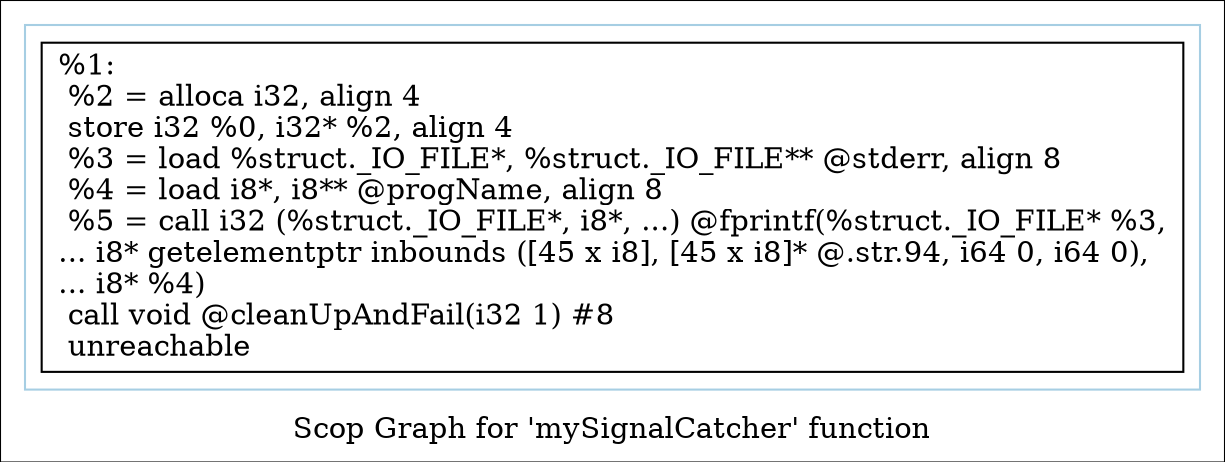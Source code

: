 digraph "Scop Graph for 'mySignalCatcher' function" {
	label="Scop Graph for 'mySignalCatcher' function";

	Node0x27db4a0 [shape=record,label="{%1:\l  %2 = alloca i32, align 4\l  store i32 %0, i32* %2, align 4\l  %3 = load %struct._IO_FILE*, %struct._IO_FILE** @stderr, align 8\l  %4 = load i8*, i8** @progName, align 8\l  %5 = call i32 (%struct._IO_FILE*, i8*, ...) @fprintf(%struct._IO_FILE* %3,\l... i8* getelementptr inbounds ([45 x i8], [45 x i8]* @.str.94, i64 0, i64 0),\l... i8* %4)\l  call void @cleanUpAndFail(i32 1) #8\l  unreachable\l}"];
	colorscheme = "paired12"
        subgraph cluster_0x28f0900 {
          label = "";
          style = solid;
          color = 1
          Node0x27db4a0;
        }
}
